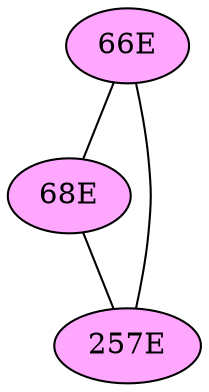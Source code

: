// The Round Table
graph {
	"66E" [fillcolor="#FFA6FF" style=radial]
	"68E" [fillcolor="#FFA6FF" style=radial]
	"66E" -- "68E" [penwidth=1]
	"66E" [fillcolor="#FFA6FF" style=radial]
	"257E" [fillcolor="#FFA6FF" style=radial]
	"66E" -- "257E" [penwidth=1]
	"68E" [fillcolor="#FFA6FF" style=radial]
	"257E" [fillcolor="#FFA6FF" style=radial]
	"68E" -- "257E" [penwidth=1]
}
